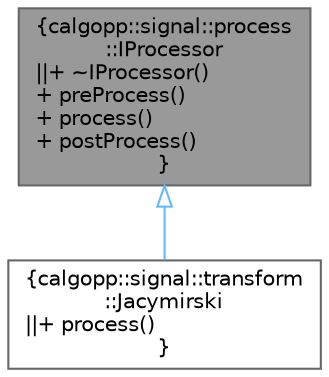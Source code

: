 digraph "calgopp::signal::process::IProcessor"
{
 // LATEX_PDF_SIZE
  bgcolor="transparent";
  edge [fontname=Helvetica,fontsize=10,labelfontname=Helvetica,labelfontsize=10];
  node [fontname=Helvetica,fontsize=10,shape=box,height=0.2,width=0.4];
  Node1 [label="{calgopp::signal::process\l::IProcessor\n||+ ~IProcessor()\l+ preProcess()\l+ process()\l+ postProcess()\l}",height=0.2,width=0.4,color="gray40", fillcolor="grey60", style="filled", fontcolor="black",tooltip=" "];
  Node1 -> Node2 [dir="back",color="steelblue1",style="solid",arrowtail="onormal"];
  Node2 [label="{calgopp::signal::transform\l::Jacymirski\n||+ process()\l}",height=0.2,width=0.4,color="gray40", fillcolor="white", style="filled",URL="$classcalgopp_1_1signal_1_1transform_1_1Jacymirski.html",tooltip=" "];
}
